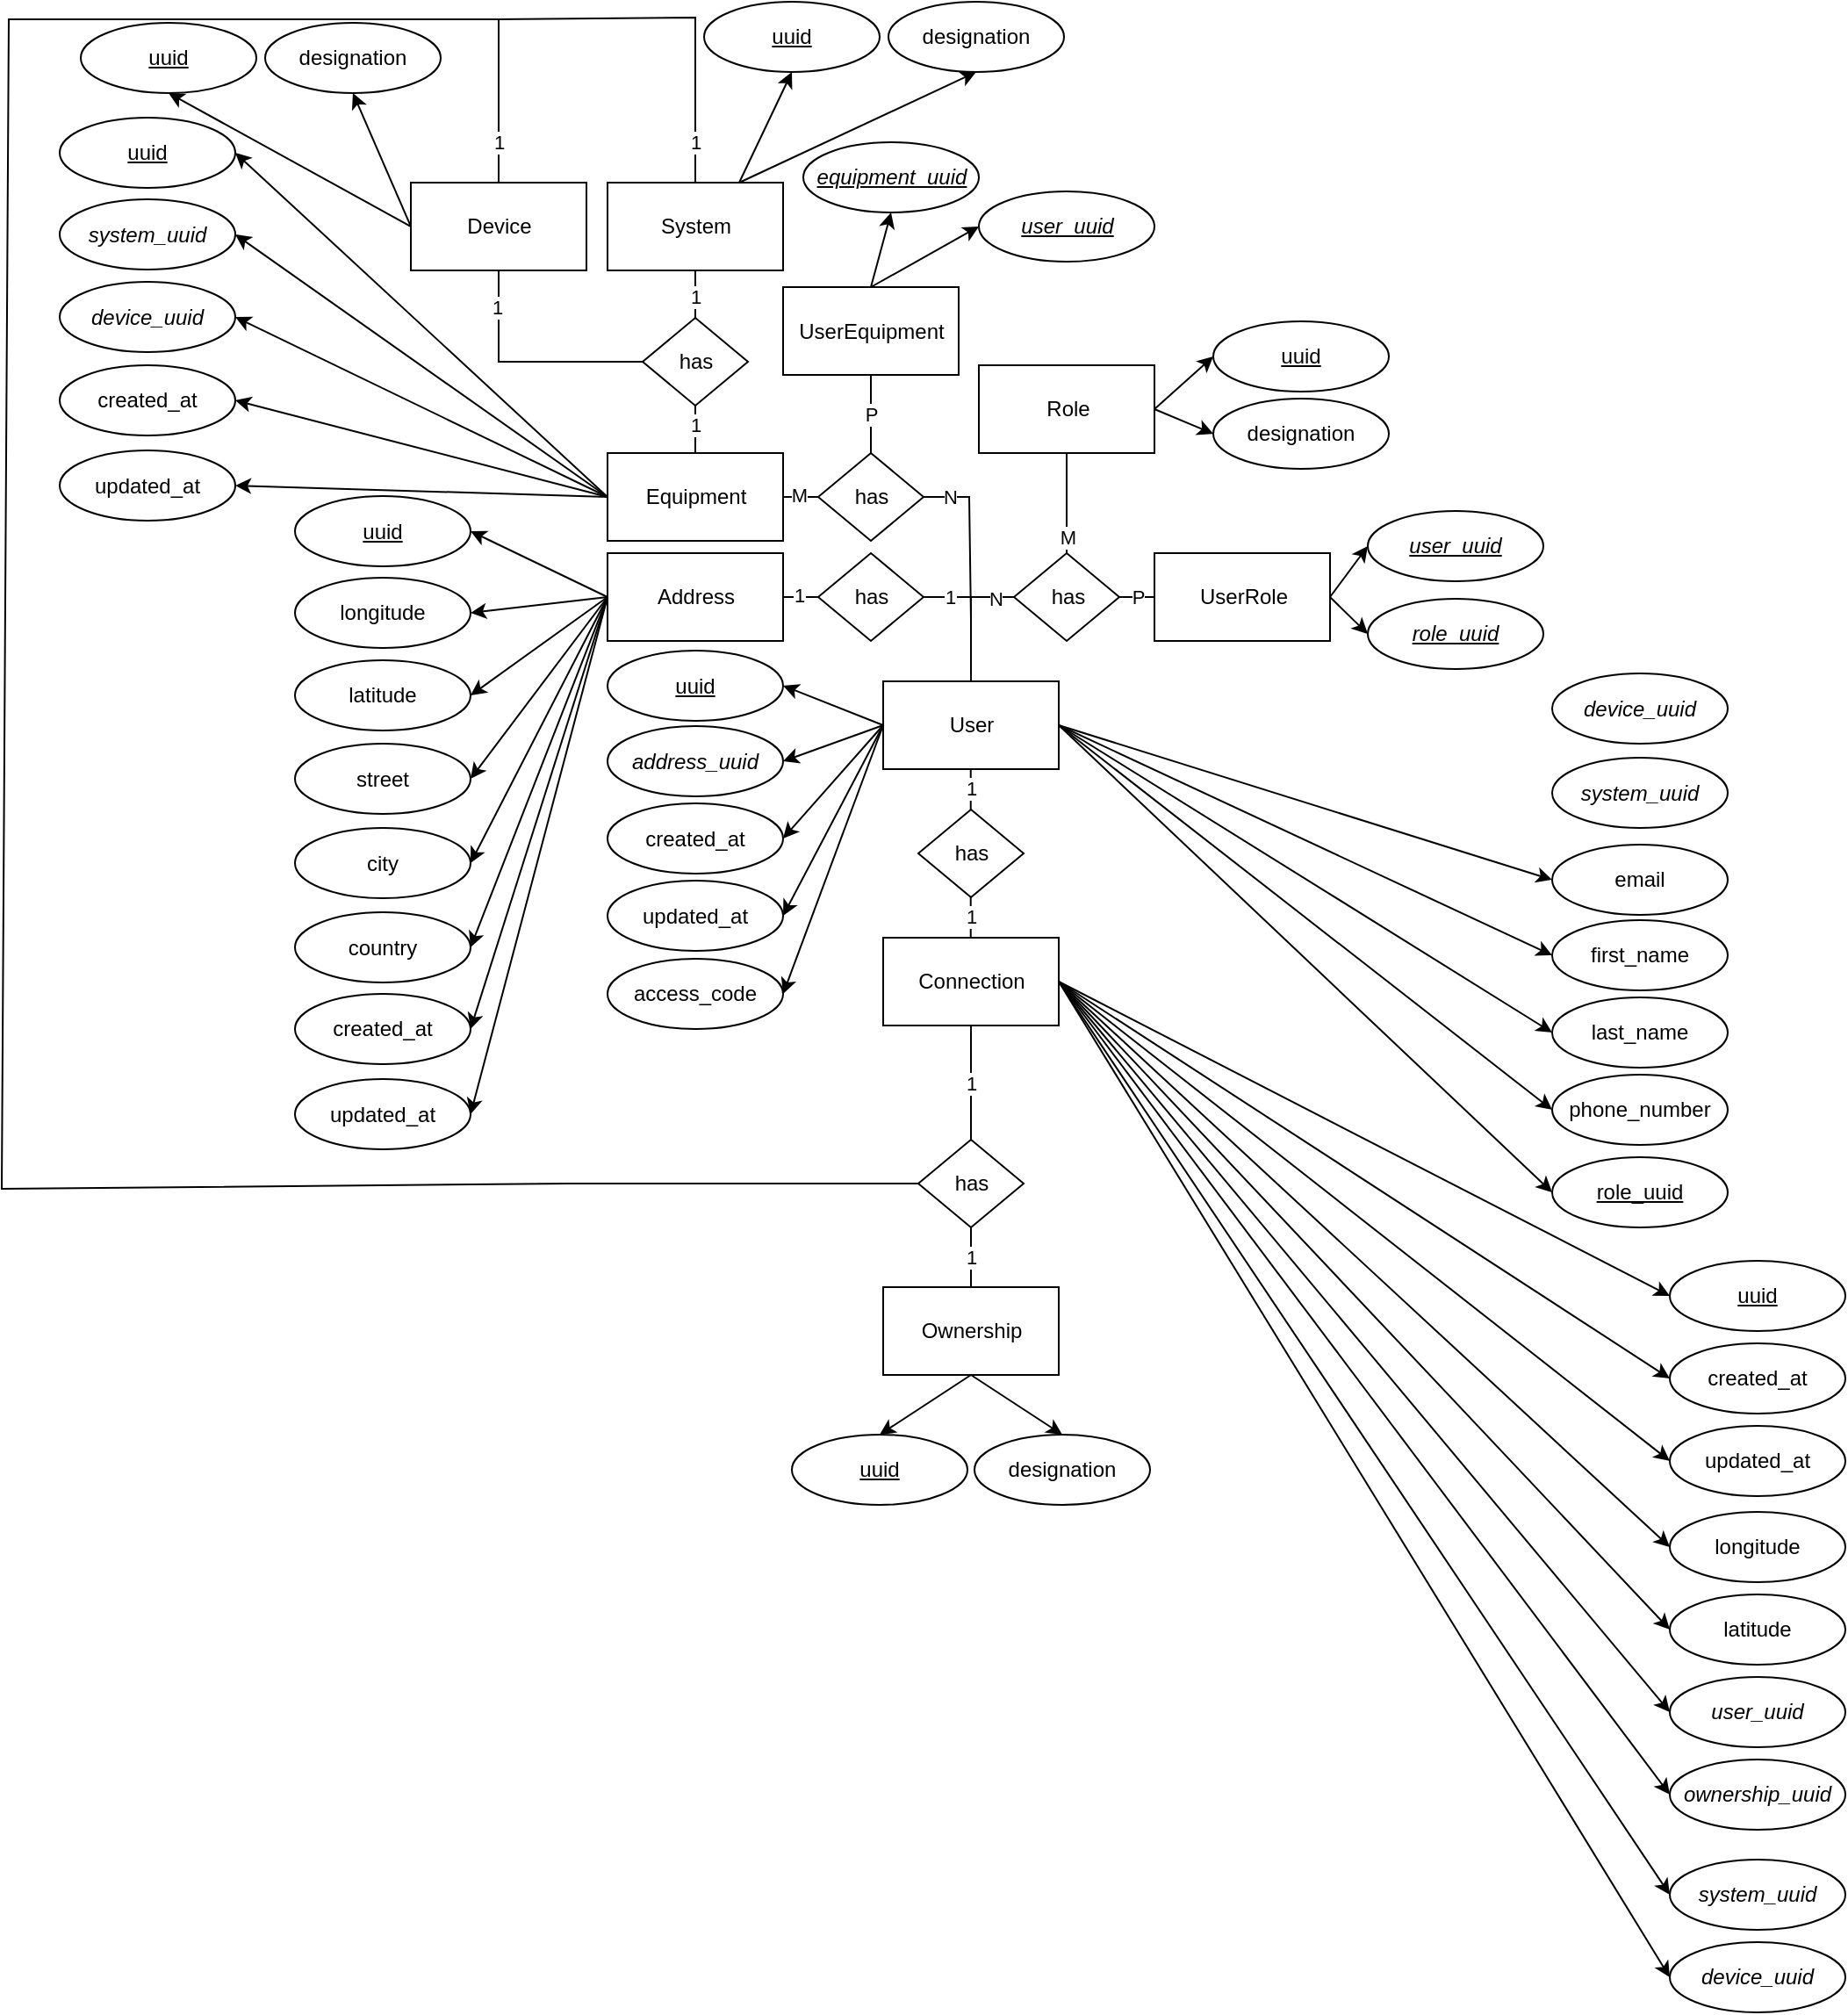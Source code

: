 <mxfile>
    <diagram id="JfDYETb1PmsEUqFogtOv" name="Page-1">
        <mxGraphModel dx="849" dy="1077" grid="0" gridSize="10" guides="1" tooltips="1" connect="1" arrows="1" fold="1" page="0" pageScale="1" pageWidth="827" pageHeight="1169" math="0" shadow="0">
            <root>
                <mxCell id="0"/>
                <mxCell id="1" parent="0"/>
                <mxCell id="42" style="edgeStyle=none;html=1;exitX=1;exitY=0.5;exitDx=0;exitDy=0;entryX=0;entryY=0.5;entryDx=0;entryDy=0;" parent="1" source="5" target="39" edge="1">
                    <mxGeometry relative="1" as="geometry"/>
                </mxCell>
                <mxCell id="43" style="edgeStyle=none;html=1;exitX=1;exitY=0.5;exitDx=0;exitDy=0;entryX=0;entryY=0.5;entryDx=0;entryDy=0;" parent="1" source="5" target="40" edge="1">
                    <mxGeometry relative="1" as="geometry"/>
                </mxCell>
                <mxCell id="44" style="edgeStyle=none;html=1;exitX=1;exitY=0.5;exitDx=0;exitDy=0;entryX=0;entryY=0.5;entryDx=0;entryDy=0;" parent="1" source="5" target="41" edge="1">
                    <mxGeometry relative="1" as="geometry"/>
                </mxCell>
                <mxCell id="47" style="edgeStyle=none;html=1;exitX=1;exitY=0.5;exitDx=0;exitDy=0;entryX=0;entryY=0.5;entryDx=0;entryDy=0;" parent="1" source="5" target="45" edge="1">
                    <mxGeometry relative="1" as="geometry"/>
                </mxCell>
                <mxCell id="48" style="edgeStyle=none;html=1;exitX=1;exitY=0.5;exitDx=0;exitDy=0;entryX=0;entryY=0.5;entryDx=0;entryDy=0;" parent="1" source="5" target="46" edge="1">
                    <mxGeometry relative="1" as="geometry"/>
                </mxCell>
                <mxCell id="50" style="edgeStyle=none;html=1;exitX=1;exitY=0.5;exitDx=0;exitDy=0;entryX=0;entryY=0.5;entryDx=0;entryDy=0;" parent="1" source="5" target="49" edge="1">
                    <mxGeometry relative="1" as="geometry"/>
                </mxCell>
                <mxCell id="65" style="edgeStyle=none;html=1;exitX=1;exitY=0.5;exitDx=0;exitDy=0;entryX=0;entryY=0.5;entryDx=0;entryDy=0;" parent="1" source="5" target="63" edge="1">
                    <mxGeometry relative="1" as="geometry"/>
                </mxCell>
                <mxCell id="193" style="edgeStyle=none;html=1;exitX=1;exitY=0.5;exitDx=0;exitDy=0;entryX=0;entryY=0.5;entryDx=0;entryDy=0;" edge="1" parent="1" source="5" target="191">
                    <mxGeometry relative="1" as="geometry"/>
                </mxCell>
                <mxCell id="194" style="edgeStyle=none;html=1;exitX=1;exitY=0.5;exitDx=0;exitDy=0;entryX=0;entryY=0.5;entryDx=0;entryDy=0;" edge="1" parent="1" source="5" target="192">
                    <mxGeometry relative="1" as="geometry"/>
                </mxCell>
                <mxCell id="5" value="Connection" style="html=1;dashed=0;whitespace=wrap;" parent="1" vertex="1">
                    <mxGeometry x="503" y="355" width="100" height="50" as="geometry"/>
                </mxCell>
                <mxCell id="29" style="edgeStyle=none;html=1;entryX=0;entryY=0.5;entryDx=0;entryDy=0;exitX=1;exitY=0.5;exitDx=0;exitDy=0;" parent="1" source="6" target="22" edge="1">
                    <mxGeometry relative="1" as="geometry"/>
                </mxCell>
                <mxCell id="30" style="edgeStyle=none;html=1;exitX=1;exitY=0.5;exitDx=0;exitDy=0;entryX=0;entryY=0.5;entryDx=0;entryDy=0;" parent="1" source="6" target="20" edge="1">
                    <mxGeometry relative="1" as="geometry"/>
                </mxCell>
                <mxCell id="31" style="edgeStyle=none;html=1;exitX=1;exitY=0.5;exitDx=0;exitDy=0;entryX=0;entryY=0.5;entryDx=0;entryDy=0;" parent="1" source="6" target="21" edge="1">
                    <mxGeometry relative="1" as="geometry"/>
                </mxCell>
                <mxCell id="32" style="edgeStyle=none;html=1;exitX=1;exitY=0.5;exitDx=0;exitDy=0;entryX=0;entryY=0.5;entryDx=0;entryDy=0;" parent="1" source="6" target="23" edge="1">
                    <mxGeometry relative="1" as="geometry"/>
                </mxCell>
                <mxCell id="33" style="edgeStyle=none;html=1;entryX=1;entryY=0.5;entryDx=0;entryDy=0;exitX=0;exitY=0.5;exitDx=0;exitDy=0;" parent="1" source="6" target="27" edge="1">
                    <mxGeometry relative="1" as="geometry"/>
                </mxCell>
                <mxCell id="34" style="edgeStyle=none;html=1;exitX=0;exitY=0.5;exitDx=0;exitDy=0;entryX=1;entryY=0.5;entryDx=0;entryDy=0;" parent="1" source="6" target="25" edge="1">
                    <mxGeometry relative="1" as="geometry"/>
                </mxCell>
                <mxCell id="35" style="edgeStyle=none;html=1;exitX=0;exitY=0.5;exitDx=0;exitDy=0;entryX=1;entryY=0.5;entryDx=0;entryDy=0;" parent="1" source="6" target="26" edge="1">
                    <mxGeometry relative="1" as="geometry"/>
                </mxCell>
                <mxCell id="36" style="edgeStyle=none;html=1;exitX=0;exitY=0.5;exitDx=0;exitDy=0;entryX=1;entryY=0.5;entryDx=0;entryDy=0;" parent="1" source="6" target="28" edge="1">
                    <mxGeometry relative="1" as="geometry"/>
                </mxCell>
                <mxCell id="38" style="edgeStyle=none;html=1;exitX=0;exitY=0.5;exitDx=0;exitDy=0;entryX=1;entryY=0.5;entryDx=0;entryDy=0;" parent="1" source="6" target="37" edge="1">
                    <mxGeometry relative="1" as="geometry"/>
                </mxCell>
                <mxCell id="71" style="edgeStyle=none;html=1;exitX=1;exitY=0.5;exitDx=0;exitDy=0;entryX=0;entryY=0.5;entryDx=0;entryDy=0;" parent="1" source="6" target="70" edge="1">
                    <mxGeometry relative="1" as="geometry"/>
                </mxCell>
                <mxCell id="6" value="User" style="html=1;dashed=0;whitespace=wrap;" parent="1" vertex="1">
                    <mxGeometry x="503" y="209" width="100" height="50" as="geometry"/>
                </mxCell>
                <mxCell id="125" style="edgeStyle=none;html=1;exitX=0;exitY=0.5;exitDx=0;exitDy=0;entryX=1;entryY=0.5;entryDx=0;entryDy=0;" parent="1" source="7" target="119" edge="1">
                    <mxGeometry relative="1" as="geometry"/>
                </mxCell>
                <mxCell id="126" style="edgeStyle=none;html=1;exitX=0;exitY=0.5;exitDx=0;exitDy=0;entryX=1;entryY=0.5;entryDx=0;entryDy=0;" parent="1" source="7" target="120" edge="1">
                    <mxGeometry relative="1" as="geometry"/>
                </mxCell>
                <mxCell id="127" style="edgeStyle=none;html=1;exitX=0;exitY=0.5;exitDx=0;exitDy=0;entryX=1;entryY=0.5;entryDx=0;entryDy=0;" parent="1" source="7" target="121" edge="1">
                    <mxGeometry relative="1" as="geometry"/>
                </mxCell>
                <mxCell id="128" style="edgeStyle=none;html=1;exitX=0;exitY=0.5;exitDx=0;exitDy=0;entryX=1;entryY=0.5;entryDx=0;entryDy=0;" parent="1" source="7" target="122" edge="1">
                    <mxGeometry relative="1" as="geometry"/>
                </mxCell>
                <mxCell id="129" style="edgeStyle=none;html=1;exitX=0;exitY=0.5;exitDx=0;exitDy=0;entryX=1;entryY=0.5;entryDx=0;entryDy=0;" parent="1" source="7" target="123" edge="1">
                    <mxGeometry relative="1" as="geometry"/>
                </mxCell>
                <mxCell id="131" style="edgeStyle=none;html=1;exitX=0;exitY=0.5;exitDx=0;exitDy=0;entryX=1;entryY=0.5;entryDx=0;entryDy=0;" parent="1" source="7" target="130" edge="1">
                    <mxGeometry relative="1" as="geometry"/>
                </mxCell>
                <mxCell id="153" style="edgeStyle=none;html=1;exitX=0;exitY=0.5;exitDx=0;exitDy=0;entryX=1;entryY=0.5;entryDx=0;entryDy=0;" parent="1" source="7" target="151" edge="1">
                    <mxGeometry relative="1" as="geometry"/>
                </mxCell>
                <mxCell id="154" style="edgeStyle=none;html=1;exitX=0;exitY=0.5;exitDx=0;exitDy=0;entryX=1;entryY=0.5;entryDx=0;entryDy=0;" parent="1" source="7" target="152" edge="1">
                    <mxGeometry relative="1" as="geometry"/>
                </mxCell>
                <mxCell id="7" value="Address" style="html=1;dashed=0;whitespace=wrap;" parent="1" vertex="1">
                    <mxGeometry x="346" y="136" width="100" height="50" as="geometry"/>
                </mxCell>
                <mxCell id="8" value="has" style="shape=rhombus;html=1;dashed=0;whitespace=wrap;perimeter=rhombusPerimeter;" parent="1" vertex="1">
                    <mxGeometry x="466" y="136" width="60" height="50" as="geometry"/>
                </mxCell>
                <mxCell id="10" value="" style="endArrow=none;html=1;rounded=0;exitX=1;exitY=0.5;exitDx=0;exitDy=0;entryX=0.5;entryY=0;entryDx=0;entryDy=0;" parent="1" source="8" target="6" edge="1">
                    <mxGeometry relative="1" as="geometry">
                        <mxPoint x="242" y="199" as="sourcePoint"/>
                        <mxPoint x="402" y="199" as="targetPoint"/>
                        <Array as="points">
                            <mxPoint x="553" y="161"/>
                        </Array>
                    </mxGeometry>
                </mxCell>
                <mxCell id="13" value="1" style="edgeLabel;html=1;align=center;verticalAlign=middle;resizable=0;points=[];" parent="10" vertex="1" connectable="0">
                    <mxGeometry x="-0.036" relative="1" as="geometry">
                        <mxPoint x="-12" y="-9" as="offset"/>
                    </mxGeometry>
                </mxCell>
                <mxCell id="11" value="" style="endArrow=none;html=1;rounded=0;exitX=1;exitY=0.5;exitDx=0;exitDy=0;entryX=0;entryY=0.5;entryDx=0;entryDy=0;" parent="1" source="7" target="8" edge="1">
                    <mxGeometry relative="1" as="geometry">
                        <mxPoint x="552.9" y="113" as="sourcePoint"/>
                        <mxPoint x="552.9" y="136" as="targetPoint"/>
                        <Array as="points"/>
                    </mxGeometry>
                </mxCell>
                <mxCell id="80" value="1" style="edgeLabel;html=1;align=center;verticalAlign=middle;resizable=0;points=[];" parent="11" vertex="1" connectable="0">
                    <mxGeometry x="0.015" y="1" relative="1" as="geometry">
                        <mxPoint x="-1" as="offset"/>
                    </mxGeometry>
                </mxCell>
                <mxCell id="14" value="has" style="shape=rhombus;html=1;dashed=0;whitespace=wrap;perimeter=rhombusPerimeter;" parent="1" vertex="1">
                    <mxGeometry x="523" y="282" width="60" height="50" as="geometry"/>
                </mxCell>
                <mxCell id="16" value="" style="endArrow=none;html=1;rounded=0;exitX=0.5;exitY=1;exitDx=0;exitDy=0;entryX=0.5;entryY=0;entryDx=0;entryDy=0;" parent="1" edge="1">
                    <mxGeometry relative="1" as="geometry">
                        <mxPoint x="552.87" y="259.0" as="sourcePoint"/>
                        <mxPoint x="552.87" y="282" as="targetPoint"/>
                    </mxGeometry>
                </mxCell>
                <mxCell id="17" value="1" style="edgeLabel;html=1;align=center;verticalAlign=middle;resizable=0;points=[];" parent="16" vertex="1" connectable="0">
                    <mxGeometry x="-0.036" relative="1" as="geometry">
                        <mxPoint as="offset"/>
                    </mxGeometry>
                </mxCell>
                <mxCell id="18" value="" style="endArrow=none;html=1;rounded=0;exitX=0.5;exitY=1;exitDx=0;exitDy=0;entryX=0.5;entryY=0;entryDx=0;entryDy=0;" parent="1" edge="1">
                    <mxGeometry relative="1" as="geometry">
                        <mxPoint x="552.86" y="332.0" as="sourcePoint"/>
                        <mxPoint x="552.86" y="355" as="targetPoint"/>
                    </mxGeometry>
                </mxCell>
                <mxCell id="19" value="1" style="edgeLabel;html=1;align=center;verticalAlign=middle;resizable=0;points=[];" parent="18" vertex="1" connectable="0">
                    <mxGeometry x="-0.036" relative="1" as="geometry">
                        <mxPoint as="offset"/>
                    </mxGeometry>
                </mxCell>
                <mxCell id="20" value="first_name" style="ellipse;whiteSpace=wrap;html=1;align=center;" parent="1" vertex="1">
                    <mxGeometry x="884" y="345" width="100" height="40" as="geometry"/>
                </mxCell>
                <mxCell id="21" value="last_name" style="ellipse;whiteSpace=wrap;html=1;align=center;" parent="1" vertex="1">
                    <mxGeometry x="884" y="389" width="100" height="40" as="geometry"/>
                </mxCell>
                <mxCell id="22" value="email" style="ellipse;whiteSpace=wrap;html=1;align=center;" parent="1" vertex="1">
                    <mxGeometry x="884" y="302" width="100" height="40" as="geometry"/>
                </mxCell>
                <mxCell id="23" value="phone_number" style="ellipse;whiteSpace=wrap;html=1;align=center;" parent="1" vertex="1">
                    <mxGeometry x="884" y="433" width="100" height="40" as="geometry"/>
                </mxCell>
                <mxCell id="25" value="&lt;i&gt;address_uuid&lt;/i&gt;" style="ellipse;whiteSpace=wrap;html=1;align=center;" parent="1" vertex="1">
                    <mxGeometry x="346" y="234.5" width="100" height="40" as="geometry"/>
                </mxCell>
                <mxCell id="26" value="created_at" style="ellipse;whiteSpace=wrap;html=1;align=center;" parent="1" vertex="1">
                    <mxGeometry x="346" y="278.5" width="100" height="40" as="geometry"/>
                </mxCell>
                <mxCell id="27" value="&lt;u&gt;uuid&lt;/u&gt;" style="ellipse;whiteSpace=wrap;html=1;align=center;" parent="1" vertex="1">
                    <mxGeometry x="346" y="191.5" width="100" height="40" as="geometry"/>
                </mxCell>
                <mxCell id="28" value="updated_at" style="ellipse;whiteSpace=wrap;html=1;align=center;" parent="1" vertex="1">
                    <mxGeometry x="346" y="322.5" width="100" height="40" as="geometry"/>
                </mxCell>
                <mxCell id="37" value="access_code" style="ellipse;whiteSpace=wrap;html=1;align=center;" parent="1" vertex="1">
                    <mxGeometry x="346" y="367" width="100" height="40" as="geometry"/>
                </mxCell>
                <mxCell id="39" value="&lt;u&gt;uuid&lt;/u&gt;" style="ellipse;whiteSpace=wrap;html=1;align=center;" parent="1" vertex="1">
                    <mxGeometry x="951" y="539" width="100" height="40" as="geometry"/>
                </mxCell>
                <mxCell id="40" value="created_at" style="ellipse;whiteSpace=wrap;html=1;align=center;" parent="1" vertex="1">
                    <mxGeometry x="951" y="586" width="100" height="40" as="geometry"/>
                </mxCell>
                <mxCell id="41" value="updated_at" style="ellipse;whiteSpace=wrap;html=1;align=center;" parent="1" vertex="1">
                    <mxGeometry x="951" y="633" width="100" height="40" as="geometry"/>
                </mxCell>
                <mxCell id="45" value="longitude" style="ellipse;whiteSpace=wrap;html=1;align=center;" parent="1" vertex="1">
                    <mxGeometry x="951" y="682" width="100" height="40" as="geometry"/>
                </mxCell>
                <mxCell id="46" value="latitude" style="ellipse;whiteSpace=wrap;html=1;align=center;" parent="1" vertex="1">
                    <mxGeometry x="951" y="729" width="100" height="40" as="geometry"/>
                </mxCell>
                <mxCell id="49" value="&lt;i&gt;user_uuid&lt;/i&gt;" style="ellipse;whiteSpace=wrap;html=1;align=center;" parent="1" vertex="1">
                    <mxGeometry x="951" y="776" width="100" height="40" as="geometry"/>
                </mxCell>
                <mxCell id="67" style="edgeStyle=none;html=1;exitX=0.5;exitY=1;exitDx=0;exitDy=0;entryX=0.5;entryY=0;entryDx=0;entryDy=0;" parent="1" source="51" target="66" edge="1">
                    <mxGeometry relative="1" as="geometry"/>
                </mxCell>
                <mxCell id="69" style="edgeStyle=none;html=1;exitX=0.5;exitY=1;exitDx=0;exitDy=0;entryX=0.5;entryY=0;entryDx=0;entryDy=0;" parent="1" source="51" target="68" edge="1">
                    <mxGeometry relative="1" as="geometry"/>
                </mxCell>
                <mxCell id="51" value="Ownership" style="html=1;dashed=0;whitespace=wrap;" parent="1" vertex="1">
                    <mxGeometry x="503" y="554" width="100" height="50" as="geometry"/>
                </mxCell>
                <mxCell id="58" value="has" style="shape=rhombus;html=1;dashed=0;whitespace=wrap;perimeter=rhombusPerimeter;" parent="1" vertex="1">
                    <mxGeometry x="523" y="470" width="60" height="50" as="geometry"/>
                </mxCell>
                <mxCell id="59" value="" style="endArrow=none;html=1;rounded=0;exitX=0.5;exitY=1;exitDx=0;exitDy=0;entryX=0.5;entryY=0;entryDx=0;entryDy=0;" parent="1" source="5" target="58" edge="1">
                    <mxGeometry relative="1" as="geometry">
                        <mxPoint x="552.87" y="405.0" as="sourcePoint"/>
                        <mxPoint x="552.87" y="428" as="targetPoint"/>
                        <Array as="points">
                            <mxPoint x="553" y="426"/>
                        </Array>
                    </mxGeometry>
                </mxCell>
                <mxCell id="60" value="1" style="edgeLabel;html=1;align=center;verticalAlign=middle;resizable=0;points=[];" parent="59" vertex="1" connectable="0">
                    <mxGeometry x="-0.036" relative="1" as="geometry">
                        <mxPoint y="1" as="offset"/>
                    </mxGeometry>
                </mxCell>
                <mxCell id="61" value="" style="endArrow=none;html=1;rounded=0;exitX=0.5;exitY=1;exitDx=0;exitDy=0;entryX=0.5;entryY=0;entryDx=0;entryDy=0;" parent="1" source="58" target="51" edge="1">
                    <mxGeometry relative="1" as="geometry">
                        <mxPoint x="552.86" y="505.0" as="sourcePoint"/>
                        <mxPoint x="545" y="516" as="targetPoint"/>
                        <Array as="points"/>
                    </mxGeometry>
                </mxCell>
                <mxCell id="62" value="1" style="edgeLabel;html=1;align=center;verticalAlign=middle;resizable=0;points=[];" parent="61" vertex="1" connectable="0">
                    <mxGeometry x="-0.036" relative="1" as="geometry">
                        <mxPoint as="offset"/>
                    </mxGeometry>
                </mxCell>
                <mxCell id="63" value="&lt;i&gt;ownership_uuid&lt;/i&gt;" style="ellipse;whiteSpace=wrap;html=1;align=center;" parent="1" vertex="1">
                    <mxGeometry x="951" y="823" width="100" height="40" as="geometry"/>
                </mxCell>
                <mxCell id="66" value="&lt;u&gt;uuid&lt;/u&gt;" style="ellipse;whiteSpace=wrap;html=1;align=center;" parent="1" vertex="1">
                    <mxGeometry x="451" y="638" width="100" height="40" as="geometry"/>
                </mxCell>
                <mxCell id="68" value="designation" style="ellipse;whiteSpace=wrap;html=1;align=center;" parent="1" vertex="1">
                    <mxGeometry x="555" y="638" width="100" height="40" as="geometry"/>
                </mxCell>
                <mxCell id="70" value="&lt;u&gt;role_uuid&lt;/u&gt;" style="ellipse;whiteSpace=wrap;html=1;align=center;" parent="1" vertex="1">
                    <mxGeometry x="884" y="480" width="100" height="40" as="geometry"/>
                </mxCell>
                <mxCell id="72" value="Role" style="html=1;dashed=0;whitespace=wrap;" parent="1" vertex="1">
                    <mxGeometry x="557.5" y="29" width="100" height="50" as="geometry"/>
                </mxCell>
                <mxCell id="75" style="edgeStyle=none;html=1;entryX=0;entryY=0.5;entryDx=0;entryDy=0;exitX=1;exitY=0.5;exitDx=0;exitDy=0;" parent="1" source="72" target="77" edge="1">
                    <mxGeometry relative="1" as="geometry">
                        <mxPoint x="667" y="46" as="sourcePoint"/>
                    </mxGeometry>
                </mxCell>
                <mxCell id="76" style="edgeStyle=none;html=1;exitX=1;exitY=0.5;exitDx=0;exitDy=0;entryX=0;entryY=0.5;entryDx=0;entryDy=0;" parent="1" source="72" target="78" edge="1">
                    <mxGeometry relative="1" as="geometry">
                        <mxPoint x="767" y="23" as="sourcePoint"/>
                    </mxGeometry>
                </mxCell>
                <mxCell id="77" value="&lt;u&gt;uuid&lt;/u&gt;" style="ellipse;whiteSpace=wrap;html=1;align=center;" parent="1" vertex="1">
                    <mxGeometry x="691" y="4" width="100" height="40" as="geometry"/>
                </mxCell>
                <mxCell id="78" value="designation" style="ellipse;whiteSpace=wrap;html=1;align=center;" parent="1" vertex="1">
                    <mxGeometry x="691" y="48" width="100" height="40" as="geometry"/>
                </mxCell>
                <mxCell id="84" value="has" style="shape=rhombus;html=1;dashed=0;whitespace=wrap;perimeter=rhombusPerimeter;" parent="1" vertex="1">
                    <mxGeometry x="577.5" y="136" width="60" height="50" as="geometry"/>
                </mxCell>
                <mxCell id="85" value="" style="endArrow=none;html=1;rounded=0;exitX=0;exitY=0.5;exitDx=0;exitDy=0;entryX=0.5;entryY=0;entryDx=0;entryDy=0;" parent="1" source="84" target="6" edge="1">
                    <mxGeometry relative="1" as="geometry">
                        <mxPoint x="322" y="178.5" as="sourcePoint"/>
                        <mxPoint x="633" y="188.5" as="targetPoint"/>
                        <Array as="points">
                            <mxPoint x="553" y="161"/>
                        </Array>
                    </mxGeometry>
                </mxCell>
                <mxCell id="86" value="N" style="edgeLabel;html=1;align=center;verticalAlign=middle;resizable=0;points=[];" parent="85" vertex="1" connectable="0">
                    <mxGeometry x="-0.036" relative="1" as="geometry">
                        <mxPoint x="14" y="-10" as="offset"/>
                    </mxGeometry>
                </mxCell>
                <mxCell id="88" value="" style="endArrow=none;html=1;rounded=0;exitX=0.5;exitY=1;exitDx=0;exitDy=0;entryX=0.5;entryY=0;entryDx=0;entryDy=0;" parent="1" source="72" target="84" edge="1">
                    <mxGeometry relative="1" as="geometry">
                        <mxPoint x="612.86" y="79" as="sourcePoint"/>
                        <mxPoint x="616" y="133" as="targetPoint"/>
                        <Array as="points"/>
                    </mxGeometry>
                </mxCell>
                <mxCell id="90" value="M" style="edgeLabel;html=1;align=center;verticalAlign=middle;resizable=0;points=[];" parent="88" vertex="1" connectable="0">
                    <mxGeometry x="0.686" relative="1" as="geometry">
                        <mxPoint as="offset"/>
                    </mxGeometry>
                </mxCell>
                <mxCell id="101" style="edgeStyle=none;html=1;exitX=1;exitY=0.5;exitDx=0;exitDy=0;entryX=0;entryY=0.5;entryDx=0;entryDy=0;" parent="1" source="93" target="97" edge="1">
                    <mxGeometry relative="1" as="geometry"/>
                </mxCell>
                <mxCell id="102" style="edgeStyle=none;html=1;exitX=1;exitY=0.5;exitDx=0;exitDy=0;entryX=0;entryY=0.5;entryDx=0;entryDy=0;" parent="1" source="93" target="98" edge="1">
                    <mxGeometry relative="1" as="geometry"/>
                </mxCell>
                <mxCell id="93" value="UserRole" style="html=1;dashed=0;whitespace=wrap;" parent="1" vertex="1">
                    <mxGeometry x="657.5" y="136" width="100" height="50" as="geometry"/>
                </mxCell>
                <mxCell id="94" value="P" style="endArrow=none;html=1;rounded=0;exitX=0;exitY=0.5;exitDx=0;exitDy=0;entryX=1;entryY=0.5;entryDx=0;entryDy=0;" parent="1" source="93" target="84" edge="1">
                    <mxGeometry relative="1" as="geometry">
                        <mxPoint x="617.5" y="89" as="sourcePoint"/>
                        <mxPoint x="617.5" y="146" as="targetPoint"/>
                        <Array as="points"/>
                    </mxGeometry>
                </mxCell>
                <mxCell id="97" value="&lt;u&gt;&lt;i&gt;user_uuid&lt;/i&gt;&lt;/u&gt;" style="ellipse;whiteSpace=wrap;html=1;align=center;" parent="1" vertex="1">
                    <mxGeometry x="779" y="112" width="100" height="40" as="geometry"/>
                </mxCell>
                <mxCell id="98" value="&lt;u&gt;&lt;i&gt;role_uuid&lt;/i&gt;&lt;/u&gt;" style="ellipse;whiteSpace=wrap;html=1;align=center;" parent="1" vertex="1">
                    <mxGeometry x="779" y="162" width="100" height="40" as="geometry"/>
                </mxCell>
                <mxCell id="137" style="edgeStyle=none;html=1;exitX=0;exitY=0.5;exitDx=0;exitDy=0;entryX=1;entryY=0.5;entryDx=0;entryDy=0;" parent="1" source="103" target="135" edge="1">
                    <mxGeometry relative="1" as="geometry"/>
                </mxCell>
                <mxCell id="141" style="edgeStyle=none;html=1;entryX=1;entryY=0.5;entryDx=0;entryDy=0;exitX=0;exitY=0.5;exitDx=0;exitDy=0;" parent="1" source="103" target="133" edge="1">
                    <mxGeometry relative="1" as="geometry">
                        <mxPoint x="182.833" y="80.833" as="targetPoint"/>
                    </mxGeometry>
                </mxCell>
                <mxCell id="142" style="edgeStyle=none;html=1;exitX=0;exitY=0.5;exitDx=0;exitDy=0;entryX=1;entryY=0.5;entryDx=0;entryDy=0;" parent="1" source="103" target="132" edge="1">
                    <mxGeometry relative="1" as="geometry"/>
                </mxCell>
                <mxCell id="150" style="edgeStyle=none;html=1;exitX=0;exitY=0.5;exitDx=0;exitDy=0;entryX=1;entryY=0.5;entryDx=0;entryDy=0;" parent="1" source="103" target="147" edge="1">
                    <mxGeometry relative="1" as="geometry"/>
                </mxCell>
                <mxCell id="103" value="Equipment" style="html=1;dashed=0;whitespace=wrap;" parent="1" vertex="1">
                    <mxGeometry x="346" y="79" width="100" height="50" as="geometry"/>
                </mxCell>
                <mxCell id="109" value="has" style="shape=rhombus;html=1;dashed=0;whitespace=wrap;perimeter=rhombusPerimeter;" parent="1" vertex="1">
                    <mxGeometry x="466" y="79" width="60" height="50" as="geometry"/>
                </mxCell>
                <mxCell id="110" value="" style="endArrow=none;html=1;rounded=0;exitX=1;exitY=0.5;exitDx=0;exitDy=0;entryX=0.5;entryY=0;entryDx=0;entryDy=0;" parent="1" source="109" target="6" edge="1">
                    <mxGeometry relative="1" as="geometry">
                        <mxPoint x="536" y="171" as="sourcePoint"/>
                        <mxPoint x="563" y="219" as="targetPoint"/>
                        <Array as="points">
                            <mxPoint x="552" y="104"/>
                            <mxPoint x="553" y="174"/>
                        </Array>
                    </mxGeometry>
                </mxCell>
                <mxCell id="111" value="N" style="edgeLabel;html=1;align=center;verticalAlign=middle;resizable=0;points=[];" parent="110" vertex="1" connectable="0">
                    <mxGeometry x="-0.036" relative="1" as="geometry">
                        <mxPoint x="-12" y="-37" as="offset"/>
                    </mxGeometry>
                </mxCell>
                <mxCell id="113" value="" style="endArrow=none;html=1;rounded=0;exitX=1;exitY=0.5;exitDx=0;exitDy=0;entryX=0;entryY=0.5;entryDx=0;entryDy=0;" parent="1" source="103" target="109" edge="1">
                    <mxGeometry relative="1" as="geometry">
                        <mxPoint x="456.0" y="171" as="sourcePoint"/>
                        <mxPoint x="476.0" y="171" as="targetPoint"/>
                        <Array as="points"/>
                    </mxGeometry>
                </mxCell>
                <mxCell id="114" value="M" style="edgeLabel;html=1;align=center;verticalAlign=middle;resizable=0;points=[];" parent="113" vertex="1" connectable="0">
                    <mxGeometry x="0.015" y="1" relative="1" as="geometry">
                        <mxPoint x="-1" as="offset"/>
                    </mxGeometry>
                </mxCell>
                <mxCell id="145" style="edgeStyle=none;html=1;exitX=0.5;exitY=0;exitDx=0;exitDy=0;entryX=0.5;entryY=1;entryDx=0;entryDy=0;" parent="1" source="115" target="144" edge="1">
                    <mxGeometry relative="1" as="geometry"/>
                </mxCell>
                <mxCell id="146" style="edgeStyle=none;html=1;exitX=0.5;exitY=0;exitDx=0;exitDy=0;entryX=0;entryY=0.5;entryDx=0;entryDy=0;" parent="1" source="115" target="143" edge="1">
                    <mxGeometry relative="1" as="geometry"/>
                </mxCell>
                <mxCell id="115" value="UserEquipment" style="html=1;dashed=0;whitespace=wrap;" parent="1" vertex="1">
                    <mxGeometry x="446" y="-15.5" width="100" height="50" as="geometry"/>
                </mxCell>
                <mxCell id="119" value="longitude" style="ellipse;whiteSpace=wrap;html=1;align=center;" parent="1" vertex="1">
                    <mxGeometry x="168" y="150" width="100" height="40" as="geometry"/>
                </mxCell>
                <mxCell id="120" value="latitude" style="ellipse;whiteSpace=wrap;html=1;align=center;" parent="1" vertex="1">
                    <mxGeometry x="168" y="197" width="100" height="40" as="geometry"/>
                </mxCell>
                <mxCell id="121" value="street" style="ellipse;whiteSpace=wrap;html=1;align=center;" parent="1" vertex="1">
                    <mxGeometry x="168" y="244.5" width="100" height="40" as="geometry"/>
                </mxCell>
                <mxCell id="122" value="city" style="ellipse;whiteSpace=wrap;html=1;align=center;" parent="1" vertex="1">
                    <mxGeometry x="168" y="292.5" width="100" height="40" as="geometry"/>
                </mxCell>
                <mxCell id="123" value="country" style="ellipse;whiteSpace=wrap;html=1;align=center;" parent="1" vertex="1">
                    <mxGeometry x="168" y="340.5" width="100" height="40" as="geometry"/>
                </mxCell>
                <mxCell id="130" value="&lt;u&gt;uuid&lt;/u&gt;" style="ellipse;whiteSpace=wrap;html=1;align=center;" parent="1" vertex="1">
                    <mxGeometry x="168" y="103.5" width="100" height="40" as="geometry"/>
                </mxCell>
                <mxCell id="132" value="&lt;i&gt;system_uuid&lt;/i&gt;" style="ellipse;whiteSpace=wrap;html=1;align=center;" parent="1" vertex="1">
                    <mxGeometry x="34" y="-65.5" width="100" height="40" as="geometry"/>
                </mxCell>
                <mxCell id="133" value="&lt;i&gt;device_uuid&lt;/i&gt;" style="ellipse;whiteSpace=wrap;html=1;align=center;" parent="1" vertex="1">
                    <mxGeometry x="34" y="-18.5" width="100" height="40" as="geometry"/>
                </mxCell>
                <mxCell id="134" value="created_at" style="ellipse;whiteSpace=wrap;html=1;align=center;" parent="1" vertex="1">
                    <mxGeometry x="34" y="29" width="100" height="40" as="geometry"/>
                </mxCell>
                <mxCell id="135" value="&lt;u&gt;uuid&lt;/u&gt;" style="ellipse;whiteSpace=wrap;html=1;align=center;" parent="1" vertex="1">
                    <mxGeometry x="34" y="-112" width="100" height="40" as="geometry"/>
                </mxCell>
                <mxCell id="138" value="" style="endArrow=none;html=1;rounded=0;exitX=0.5;exitY=0;exitDx=0;exitDy=0;entryX=0.5;entryY=1;entryDx=0;entryDy=0;" parent="1" source="109" target="115" edge="1">
                    <mxGeometry relative="1" as="geometry">
                        <mxPoint x="483" y="47" as="sourcePoint"/>
                        <mxPoint x="643" y="47" as="targetPoint"/>
                    </mxGeometry>
                </mxCell>
                <mxCell id="139" value="P" style="edgeLabel;html=1;align=center;verticalAlign=middle;resizable=0;points=[];" parent="138" vertex="1" connectable="0">
                    <mxGeometry x="-0.005" relative="1" as="geometry">
                        <mxPoint as="offset"/>
                    </mxGeometry>
                </mxCell>
                <mxCell id="140" style="edgeStyle=none;html=1;exitX=0;exitY=0.5;exitDx=0;exitDy=0;entryX=1;entryY=0.5;entryDx=0;entryDy=0;" parent="1" source="103" target="134" edge="1">
                    <mxGeometry relative="1" as="geometry">
                        <mxPoint x="356" y="114" as="sourcePoint"/>
                        <mxPoint x="184" y="100" as="targetPoint"/>
                    </mxGeometry>
                </mxCell>
                <mxCell id="143" value="&lt;u&gt;&lt;i&gt;user_uuid&lt;/i&gt;&lt;/u&gt;" style="ellipse;whiteSpace=wrap;html=1;align=center;" parent="1" vertex="1">
                    <mxGeometry x="557.5" y="-70" width="100" height="40" as="geometry"/>
                </mxCell>
                <mxCell id="144" value="&lt;i&gt;&lt;u&gt;equipment_uuid&lt;/u&gt;&lt;/i&gt;" style="ellipse;whiteSpace=wrap;html=1;align=center;" parent="1" vertex="1">
                    <mxGeometry x="457.5" y="-98" width="100" height="40" as="geometry"/>
                </mxCell>
                <mxCell id="147" value="updated_at" style="ellipse;whiteSpace=wrap;html=1;align=center;" parent="1" vertex="1">
                    <mxGeometry x="34" y="77.5" width="100" height="40" as="geometry"/>
                </mxCell>
                <mxCell id="151" value="created_at" style="ellipse;whiteSpace=wrap;html=1;align=center;" parent="1" vertex="1">
                    <mxGeometry x="168" y="387" width="100" height="40" as="geometry"/>
                </mxCell>
                <mxCell id="152" value="updated_at" style="ellipse;whiteSpace=wrap;html=1;align=center;" parent="1" vertex="1">
                    <mxGeometry x="168" y="435.5" width="100" height="40" as="geometry"/>
                </mxCell>
                <mxCell id="183" style="edgeStyle=none;html=1;exitX=0;exitY=0.5;exitDx=0;exitDy=0;entryX=0.5;entryY=1;entryDx=0;entryDy=0;" parent="1" source="155" target="182" edge="1">
                    <mxGeometry relative="1" as="geometry"/>
                </mxCell>
                <mxCell id="184" style="edgeStyle=none;html=1;exitX=0;exitY=0.5;exitDx=0;exitDy=0;entryX=0.5;entryY=1;entryDx=0;entryDy=0;" parent="1" source="155" target="181" edge="1">
                    <mxGeometry relative="1" as="geometry"/>
                </mxCell>
                <mxCell id="155" value="Device" style="html=1;dashed=0;whitespace=wrap;" parent="1" vertex="1">
                    <mxGeometry x="234" y="-75" width="100" height="50" as="geometry"/>
                </mxCell>
                <mxCell id="189" style="edgeStyle=none;html=1;exitX=0.75;exitY=0;exitDx=0;exitDy=0;entryX=0.5;entryY=1;entryDx=0;entryDy=0;" parent="1" source="156" target="188" edge="1">
                    <mxGeometry relative="1" as="geometry"/>
                </mxCell>
                <mxCell id="190" style="edgeStyle=none;html=1;exitX=0.75;exitY=0;exitDx=0;exitDy=0;entryX=0.5;entryY=1;entryDx=0;entryDy=0;" parent="1" source="156" target="187" edge="1">
                    <mxGeometry relative="1" as="geometry"/>
                </mxCell>
                <mxCell id="156" value="System" style="html=1;dashed=0;whitespace=wrap;" parent="1" vertex="1">
                    <mxGeometry x="346" y="-75" width="100" height="50" as="geometry"/>
                </mxCell>
                <mxCell id="157" value="has" style="shape=rhombus;html=1;dashed=0;whitespace=wrap;perimeter=rhombusPerimeter;" parent="1" vertex="1">
                    <mxGeometry x="366" y="2" width="60" height="50" as="geometry"/>
                </mxCell>
                <mxCell id="158" value="" style="endArrow=none;html=1;rounded=0;exitX=0.5;exitY=1;exitDx=0;exitDy=0;entryX=0;entryY=0.5;entryDx=0;entryDy=0;" parent="1" source="155" target="157" edge="1">
                    <mxGeometry relative="1" as="geometry">
                        <mxPoint x="285" y="7" as="sourcePoint"/>
                        <mxPoint x="312" y="112" as="targetPoint"/>
                        <Array as="points">
                            <mxPoint x="284" y="27"/>
                        </Array>
                    </mxGeometry>
                </mxCell>
                <mxCell id="159" value="1" style="edgeLabel;html=1;align=center;verticalAlign=middle;resizable=0;points=[];" parent="158" vertex="1" connectable="0">
                    <mxGeometry x="-0.036" relative="1" as="geometry">
                        <mxPoint x="-14" y="-31" as="offset"/>
                    </mxGeometry>
                </mxCell>
                <mxCell id="160" value="" style="endArrow=none;html=1;rounded=0;exitX=0.5;exitY=1;exitDx=0;exitDy=0;entryX=0.5;entryY=0;entryDx=0;entryDy=0;" parent="1" source="157" target="103" edge="1">
                    <mxGeometry relative="1" as="geometry">
                        <mxPoint x="282" y="-15" as="sourcePoint"/>
                        <mxPoint x="376" y="37" as="targetPoint"/>
                        <Array as="points"/>
                    </mxGeometry>
                </mxCell>
                <mxCell id="161" value="1" style="edgeLabel;html=1;align=center;verticalAlign=middle;resizable=0;points=[];" parent="160" vertex="1" connectable="0">
                    <mxGeometry x="-0.036" relative="1" as="geometry">
                        <mxPoint y="-2" as="offset"/>
                    </mxGeometry>
                </mxCell>
                <mxCell id="162" value="" style="endArrow=none;html=1;rounded=0;exitX=0.5;exitY=1;exitDx=0;exitDy=0;entryX=0.5;entryY=0;entryDx=0;entryDy=0;" parent="1" source="156" target="157" edge="1">
                    <mxGeometry relative="1" as="geometry">
                        <mxPoint x="289" y="-15" as="sourcePoint"/>
                        <mxPoint x="376" y="37" as="targetPoint"/>
                        <Array as="points">
                            <mxPoint x="396" y="-9"/>
                        </Array>
                    </mxGeometry>
                </mxCell>
                <mxCell id="163" value="1" style="edgeLabel;html=1;align=center;verticalAlign=middle;resizable=0;points=[];" parent="162" vertex="1" connectable="0">
                    <mxGeometry x="-0.036" relative="1" as="geometry">
                        <mxPoint y="2" as="offset"/>
                    </mxGeometry>
                </mxCell>
                <mxCell id="170" value="" style="endArrow=none;html=1;rounded=0;entryX=0.5;entryY=0;entryDx=0;entryDy=0;exitX=0;exitY=0.5;exitDx=0;exitDy=0;" parent="1" source="58" target="155" edge="1">
                    <mxGeometry relative="1" as="geometry">
                        <mxPoint x="5" y="496" as="sourcePoint"/>
                        <mxPoint x="77" y="316" as="targetPoint"/>
                        <Array as="points">
                            <mxPoint x="324" y="495"/>
                            <mxPoint x="1" y="498"/>
                            <mxPoint x="5" y="-168"/>
                            <mxPoint x="284" y="-168"/>
                        </Array>
                    </mxGeometry>
                </mxCell>
                <mxCell id="178" value="1" style="edgeLabel;html=1;align=center;verticalAlign=middle;resizable=0;points=[];" parent="170" vertex="1" connectable="0">
                    <mxGeometry x="0.968" y="1" relative="1" as="geometry">
                        <mxPoint x="-1" y="2" as="offset"/>
                    </mxGeometry>
                </mxCell>
                <mxCell id="171" value="&lt;i&gt;system_uuid&lt;/i&gt;" style="ellipse;whiteSpace=wrap;html=1;align=center;" parent="1" vertex="1">
                    <mxGeometry x="884" y="252.5" width="100" height="40" as="geometry"/>
                </mxCell>
                <mxCell id="172" value="&lt;i&gt;device_uuid&lt;/i&gt;" style="ellipse;whiteSpace=wrap;html=1;align=center;" parent="1" vertex="1">
                    <mxGeometry x="884" y="204.5" width="100" height="40" as="geometry"/>
                </mxCell>
                <mxCell id="173" value="" style="endArrow=none;html=1;rounded=0;exitX=0.5;exitY=0;exitDx=0;exitDy=0;" parent="1" source="156" edge="1">
                    <mxGeometry relative="1" as="geometry">
                        <mxPoint x="367" y="-118" as="sourcePoint"/>
                        <mxPoint x="283" y="-168" as="targetPoint"/>
                        <Array as="points">
                            <mxPoint x="396" y="-169"/>
                        </Array>
                    </mxGeometry>
                </mxCell>
                <mxCell id="177" value="1" style="edgeLabel;html=1;align=center;verticalAlign=middle;resizable=0;points=[];" parent="173" vertex="1" connectable="0">
                    <mxGeometry x="-0.78" relative="1" as="geometry">
                        <mxPoint as="offset"/>
                    </mxGeometry>
                </mxCell>
                <mxCell id="181" value="designation" style="ellipse;whiteSpace=wrap;html=1;align=center;" parent="1" vertex="1">
                    <mxGeometry x="151" y="-166" width="100" height="40" as="geometry"/>
                </mxCell>
                <mxCell id="182" value="&lt;u&gt;uuid&lt;/u&gt;" style="ellipse;whiteSpace=wrap;html=1;align=center;" parent="1" vertex="1">
                    <mxGeometry x="46" y="-166" width="100" height="40" as="geometry"/>
                </mxCell>
                <mxCell id="187" value="designation" style="ellipse;whiteSpace=wrap;html=1;align=center;" parent="1" vertex="1">
                    <mxGeometry x="506" y="-178" width="100" height="40" as="geometry"/>
                </mxCell>
                <mxCell id="188" value="&lt;u&gt;uuid&lt;/u&gt;" style="ellipse;whiteSpace=wrap;html=1;align=center;" parent="1" vertex="1">
                    <mxGeometry x="401" y="-178" width="100" height="40" as="geometry"/>
                </mxCell>
                <mxCell id="191" value="&lt;i&gt;system_uuid&lt;/i&gt;" style="ellipse;whiteSpace=wrap;html=1;align=center;" vertex="1" parent="1">
                    <mxGeometry x="951" y="880" width="100" height="40" as="geometry"/>
                </mxCell>
                <mxCell id="192" value="&lt;i&gt;device_uuid&lt;/i&gt;" style="ellipse;whiteSpace=wrap;html=1;align=center;" vertex="1" parent="1">
                    <mxGeometry x="951" y="927" width="100" height="40" as="geometry"/>
                </mxCell>
            </root>
        </mxGraphModel>
    </diagram>
</mxfile>